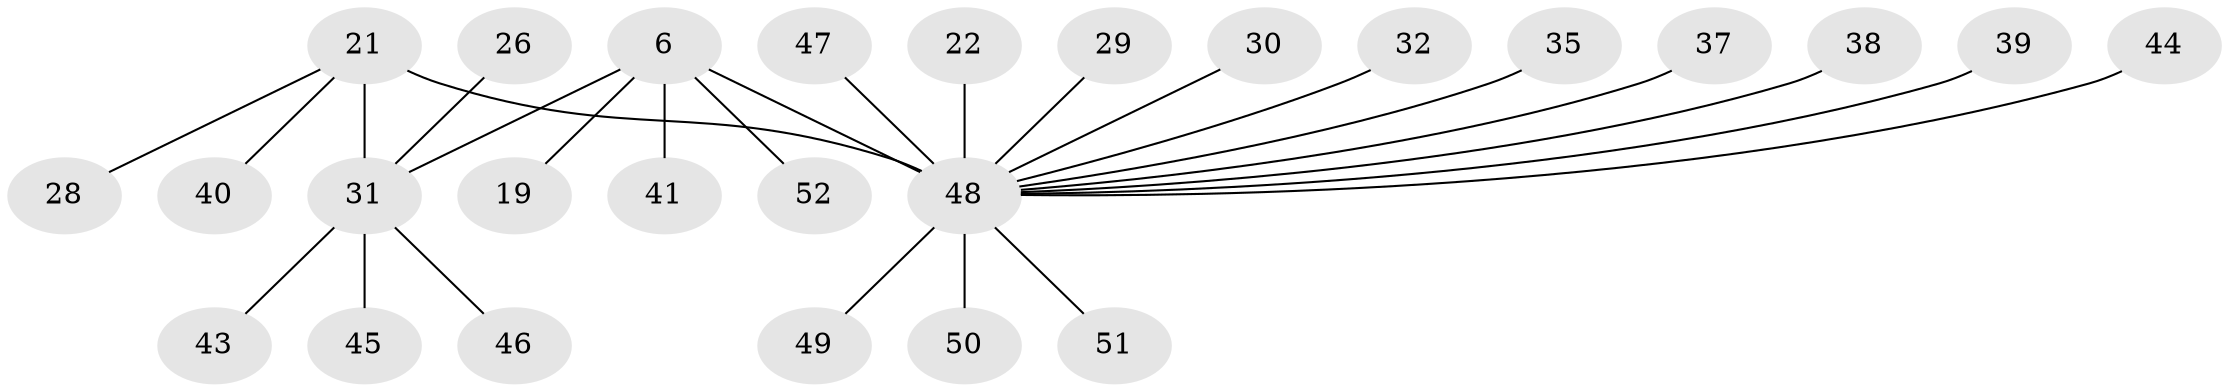 // original degree distribution, {9: 0.019230769230769232, 5: 0.057692307692307696, 7: 0.057692307692307696, 3: 0.1346153846153846, 8: 0.038461538461538464, 2: 0.09615384615384616, 1: 0.5769230769230769, 4: 0.019230769230769232}
// Generated by graph-tools (version 1.1) at 2025/55/03/09/25 04:55:44]
// undirected, 26 vertices, 26 edges
graph export_dot {
graph [start="1"]
  node [color=gray90,style=filled];
  6 [super="+3"];
  19;
  21 [super="+2"];
  22;
  26;
  28;
  29;
  30;
  31 [super="+1+18+20"];
  32;
  35;
  37;
  38;
  39 [super="+8"];
  40;
  41;
  43 [super="+42"];
  44;
  45;
  46;
  47 [super="+13"];
  48 [super="+4+10+7+23+33"];
  49 [super="+36"];
  50;
  51;
  52;
  6 -- 19 [weight=2];
  6 -- 31 [weight=2];
  6 -- 52;
  6 -- 41;
  6 -- 48 [weight=7];
  21 -- 28;
  21 -- 40;
  21 -- 31;
  21 -- 48 [weight=4];
  22 -- 48;
  26 -- 31;
  29 -- 48;
  30 -- 48;
  31 -- 45;
  31 -- 46;
  31 -- 43;
  32 -- 48;
  35 -- 48;
  37 -- 48;
  38 -- 48;
  39 -- 48;
  44 -- 48;
  47 -- 48;
  48 -- 49;
  48 -- 50;
  48 -- 51;
}
